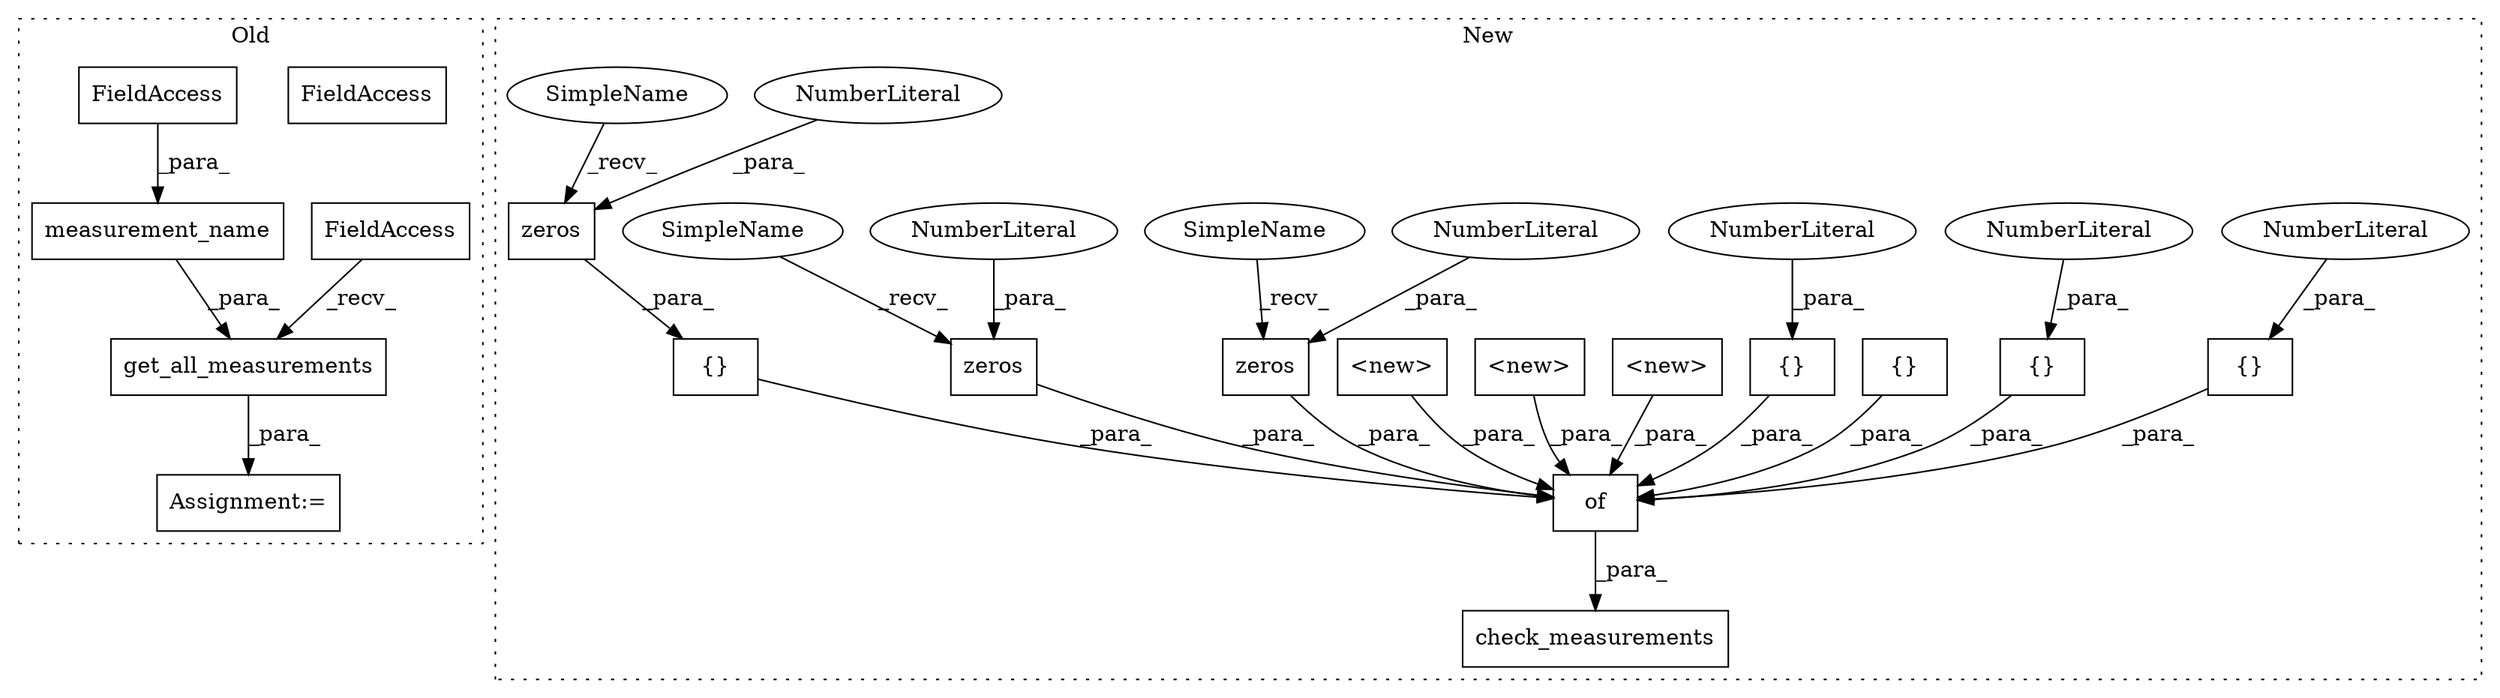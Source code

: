 digraph G {
subgraph cluster0 {
1 [label="measurement_name" a="32" s="56022,56080" l="17,1" shape="box"];
11 [label="get_all_measurements" a="32" s="55982,56081" l="21,1" shape="box"];
12 [label="FieldAccess" a="22" s="55959" l="22" shape="box"];
13 [label="FieldAccess" a="22" s="56039" l="41" shape="box"];
18 [label="Assignment:=" a="7" s="55958" l="1" shape="box"];
25 [label="FieldAccess" a="22" s="56039" l="41" shape="box"];
label = "Old";
style="dotted";
}
subgraph cluster1 {
2 [label="zeros" a="32" s="64605,64612" l="6,1" shape="box"];
3 [label="check_measurements" a="32" s="64165,64894" l="19,1" shape="box"];
4 [label="{}" a="4" s="64598,64613" l="1,1" shape="box"];
5 [label="NumberLiteral" a="34" s="64611" l="1" shape="ellipse"];
6 [label="{}" a="4" s="64823,64825" l="1,1" shape="box"];
7 [label="NumberLiteral" a="34" s="64824" l="1" shape="ellipse"];
8 [label="{}" a="4" s="64890,64892" l="1,1" shape="box"];
9 [label="NumberLiteral" a="34" s="64891" l="1" shape="ellipse"];
10 [label="{}" a="4" s="64517,64532" l="1,1" shape="box"];
14 [label="of" a="32" s="64198,64893" l="3,1" shape="box"];
15 [label="{}" a="4" s="64683,64685" l="1,1" shape="box"];
16 [label="NumberLiteral" a="34" s="64684" l="1" shape="ellipse"];
17 [label="<new>" a="14" s="64279" l="59" shape="box"];
19 [label="zeros" a="32" s="64443,64450" l="6,1" shape="box"];
20 [label="NumberLiteral" a="34" s="64449" l="1" shape="ellipse"];
21 [label="<new>" a="14" s="64827" l="53" shape="box"];
22 [label="zeros" a="32" s="64265,64276" l="6,1" shape="box"];
23 [label="NumberLiteral" a="34" s="64271" l="1" shape="ellipse"];
24 [label="<new>" a="14" s="64760" l="53" shape="box"];
26 [label="SimpleName" a="42" s="64259" l="5" shape="ellipse"];
27 [label="SimpleName" a="42" s="64599" l="5" shape="ellipse"];
28 [label="SimpleName" a="42" s="64437" l="5" shape="ellipse"];
label = "New";
style="dotted";
}
1 -> 11 [label="_para_"];
2 -> 4 [label="_para_"];
4 -> 14 [label="_para_"];
5 -> 2 [label="_para_"];
6 -> 14 [label="_para_"];
7 -> 6 [label="_para_"];
8 -> 14 [label="_para_"];
9 -> 8 [label="_para_"];
10 -> 14 [label="_para_"];
11 -> 18 [label="_para_"];
12 -> 11 [label="_recv_"];
14 -> 3 [label="_para_"];
15 -> 14 [label="_para_"];
16 -> 15 [label="_para_"];
17 -> 14 [label="_para_"];
19 -> 14 [label="_para_"];
20 -> 19 [label="_para_"];
21 -> 14 [label="_para_"];
22 -> 14 [label="_para_"];
23 -> 22 [label="_para_"];
24 -> 14 [label="_para_"];
25 -> 1 [label="_para_"];
26 -> 22 [label="_recv_"];
27 -> 2 [label="_recv_"];
28 -> 19 [label="_recv_"];
}
